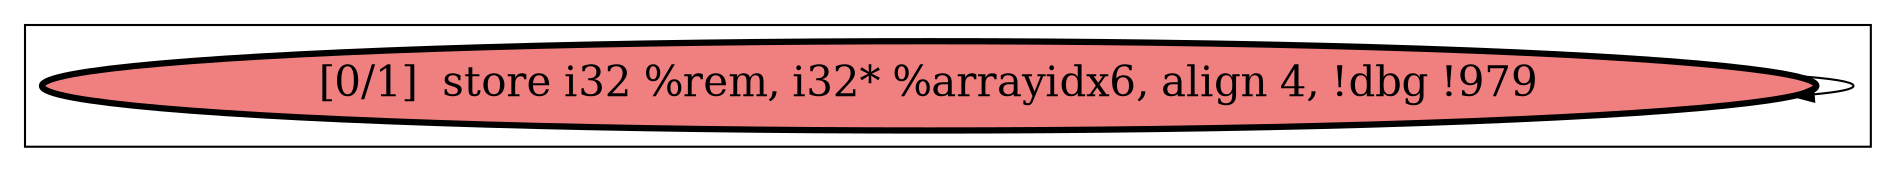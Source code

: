 
digraph G {





subgraph cluster0 {


node23 [penwidth=3.0,fontsize=20,fillcolor=lightcoral,label="[0/1]  store i32 %rem, i32* %arrayidx6, align 4, !dbg !979",shape=ellipse,style=filled ]

node23->node23 [ ]


}

}
